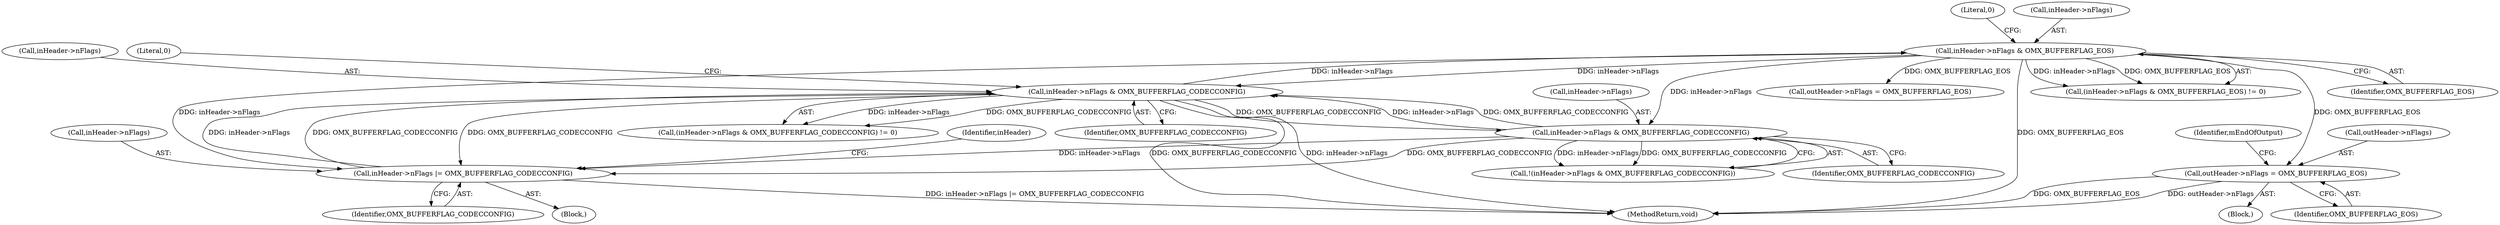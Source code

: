 digraph "0_Android_8e438e153f661e9df8db0ac41d587e940352df06@pointer" {
"1001295" [label="(Call,outHeader->nFlags = OMX_BUFFERFLAG_EOS)"];
"1000163" [label="(Call,inHeader->nFlags & OMX_BUFFERFLAG_EOS)"];
"1000190" [label="(Call,inHeader->nFlags & OMX_BUFFERFLAG_CODECCONFIG)"];
"1000183" [label="(Call,inHeader->nFlags |= OMX_BUFFERFLAG_CODECCONFIG)"];
"1000175" [label="(Call,inHeader->nFlags & OMX_BUFFERFLAG_CODECCONFIG)"];
"1000168" [label="(Literal,0)"];
"1000189" [label="(Call,(inHeader->nFlags & OMX_BUFFERFLAG_CODECCONFIG) != 0)"];
"1001296" [label="(Call,outHeader->nFlags)"];
"1000195" [label="(Literal,0)"];
"1000190" [label="(Call,inHeader->nFlags & OMX_BUFFERFLAG_CODECCONFIG)"];
"1000175" [label="(Call,inHeader->nFlags & OMX_BUFFERFLAG_CODECCONFIG)"];
"1000176" [label="(Call,inHeader->nFlags)"];
"1000163" [label="(Call,inHeader->nFlags & OMX_BUFFERFLAG_EOS)"];
"1001294" [label="(Block,)"];
"1000179" [label="(Identifier,OMX_BUFFERFLAG_CODECCONFIG)"];
"1001295" [label="(Call,outHeader->nFlags = OMX_BUFFERFLAG_EOS)"];
"1000174" [label="(Call,!(inHeader->nFlags & OMX_BUFFERFLAG_CODECCONFIG))"];
"1001405" [label="(Call,outHeader->nFlags = OMX_BUFFERFLAG_EOS)"];
"1000192" [label="(Identifier,inHeader)"];
"1000162" [label="(Call,(inHeader->nFlags & OMX_BUFFERFLAG_EOS) != 0)"];
"1000187" [label="(Identifier,OMX_BUFFERFLAG_CODECCONFIG)"];
"1000180" [label="(Block,)"];
"1001299" [label="(Identifier,OMX_BUFFERFLAG_EOS)"];
"1000164" [label="(Call,inHeader->nFlags)"];
"1001437" [label="(MethodReturn,void)"];
"1000194" [label="(Identifier,OMX_BUFFERFLAG_CODECCONFIG)"];
"1001301" [label="(Identifier,mEndOfOutput)"];
"1000184" [label="(Call,inHeader->nFlags)"];
"1000191" [label="(Call,inHeader->nFlags)"];
"1000167" [label="(Identifier,OMX_BUFFERFLAG_EOS)"];
"1000183" [label="(Call,inHeader->nFlags |= OMX_BUFFERFLAG_CODECCONFIG)"];
"1001295" -> "1001294"  [label="AST: "];
"1001295" -> "1001299"  [label="CFG: "];
"1001296" -> "1001295"  [label="AST: "];
"1001299" -> "1001295"  [label="AST: "];
"1001301" -> "1001295"  [label="CFG: "];
"1001295" -> "1001437"  [label="DDG: OMX_BUFFERFLAG_EOS"];
"1001295" -> "1001437"  [label="DDG: outHeader->nFlags"];
"1000163" -> "1001295"  [label="DDG: OMX_BUFFERFLAG_EOS"];
"1000163" -> "1000162"  [label="AST: "];
"1000163" -> "1000167"  [label="CFG: "];
"1000164" -> "1000163"  [label="AST: "];
"1000167" -> "1000163"  [label="AST: "];
"1000168" -> "1000163"  [label="CFG: "];
"1000163" -> "1001437"  [label="DDG: OMX_BUFFERFLAG_EOS"];
"1000163" -> "1000162"  [label="DDG: inHeader->nFlags"];
"1000163" -> "1000162"  [label="DDG: OMX_BUFFERFLAG_EOS"];
"1000190" -> "1000163"  [label="DDG: inHeader->nFlags"];
"1000163" -> "1000175"  [label="DDG: inHeader->nFlags"];
"1000163" -> "1000183"  [label="DDG: inHeader->nFlags"];
"1000163" -> "1000190"  [label="DDG: inHeader->nFlags"];
"1000163" -> "1001405"  [label="DDG: OMX_BUFFERFLAG_EOS"];
"1000190" -> "1000189"  [label="AST: "];
"1000190" -> "1000194"  [label="CFG: "];
"1000191" -> "1000190"  [label="AST: "];
"1000194" -> "1000190"  [label="AST: "];
"1000195" -> "1000190"  [label="CFG: "];
"1000190" -> "1001437"  [label="DDG: OMX_BUFFERFLAG_CODECCONFIG"];
"1000190" -> "1001437"  [label="DDG: inHeader->nFlags"];
"1000190" -> "1000175"  [label="DDG: OMX_BUFFERFLAG_CODECCONFIG"];
"1000190" -> "1000183"  [label="DDG: OMX_BUFFERFLAG_CODECCONFIG"];
"1000190" -> "1000189"  [label="DDG: inHeader->nFlags"];
"1000190" -> "1000189"  [label="DDG: OMX_BUFFERFLAG_CODECCONFIG"];
"1000183" -> "1000190"  [label="DDG: inHeader->nFlags"];
"1000183" -> "1000190"  [label="DDG: OMX_BUFFERFLAG_CODECCONFIG"];
"1000175" -> "1000190"  [label="DDG: inHeader->nFlags"];
"1000175" -> "1000190"  [label="DDG: OMX_BUFFERFLAG_CODECCONFIG"];
"1000183" -> "1000180"  [label="AST: "];
"1000183" -> "1000187"  [label="CFG: "];
"1000184" -> "1000183"  [label="AST: "];
"1000187" -> "1000183"  [label="AST: "];
"1000192" -> "1000183"  [label="CFG: "];
"1000183" -> "1001437"  [label="DDG: inHeader->nFlags |= OMX_BUFFERFLAG_CODECCONFIG"];
"1000175" -> "1000183"  [label="DDG: inHeader->nFlags"];
"1000175" -> "1000183"  [label="DDG: OMX_BUFFERFLAG_CODECCONFIG"];
"1000175" -> "1000174"  [label="AST: "];
"1000175" -> "1000179"  [label="CFG: "];
"1000176" -> "1000175"  [label="AST: "];
"1000179" -> "1000175"  [label="AST: "];
"1000174" -> "1000175"  [label="CFG: "];
"1000175" -> "1000174"  [label="DDG: inHeader->nFlags"];
"1000175" -> "1000174"  [label="DDG: OMX_BUFFERFLAG_CODECCONFIG"];
}
